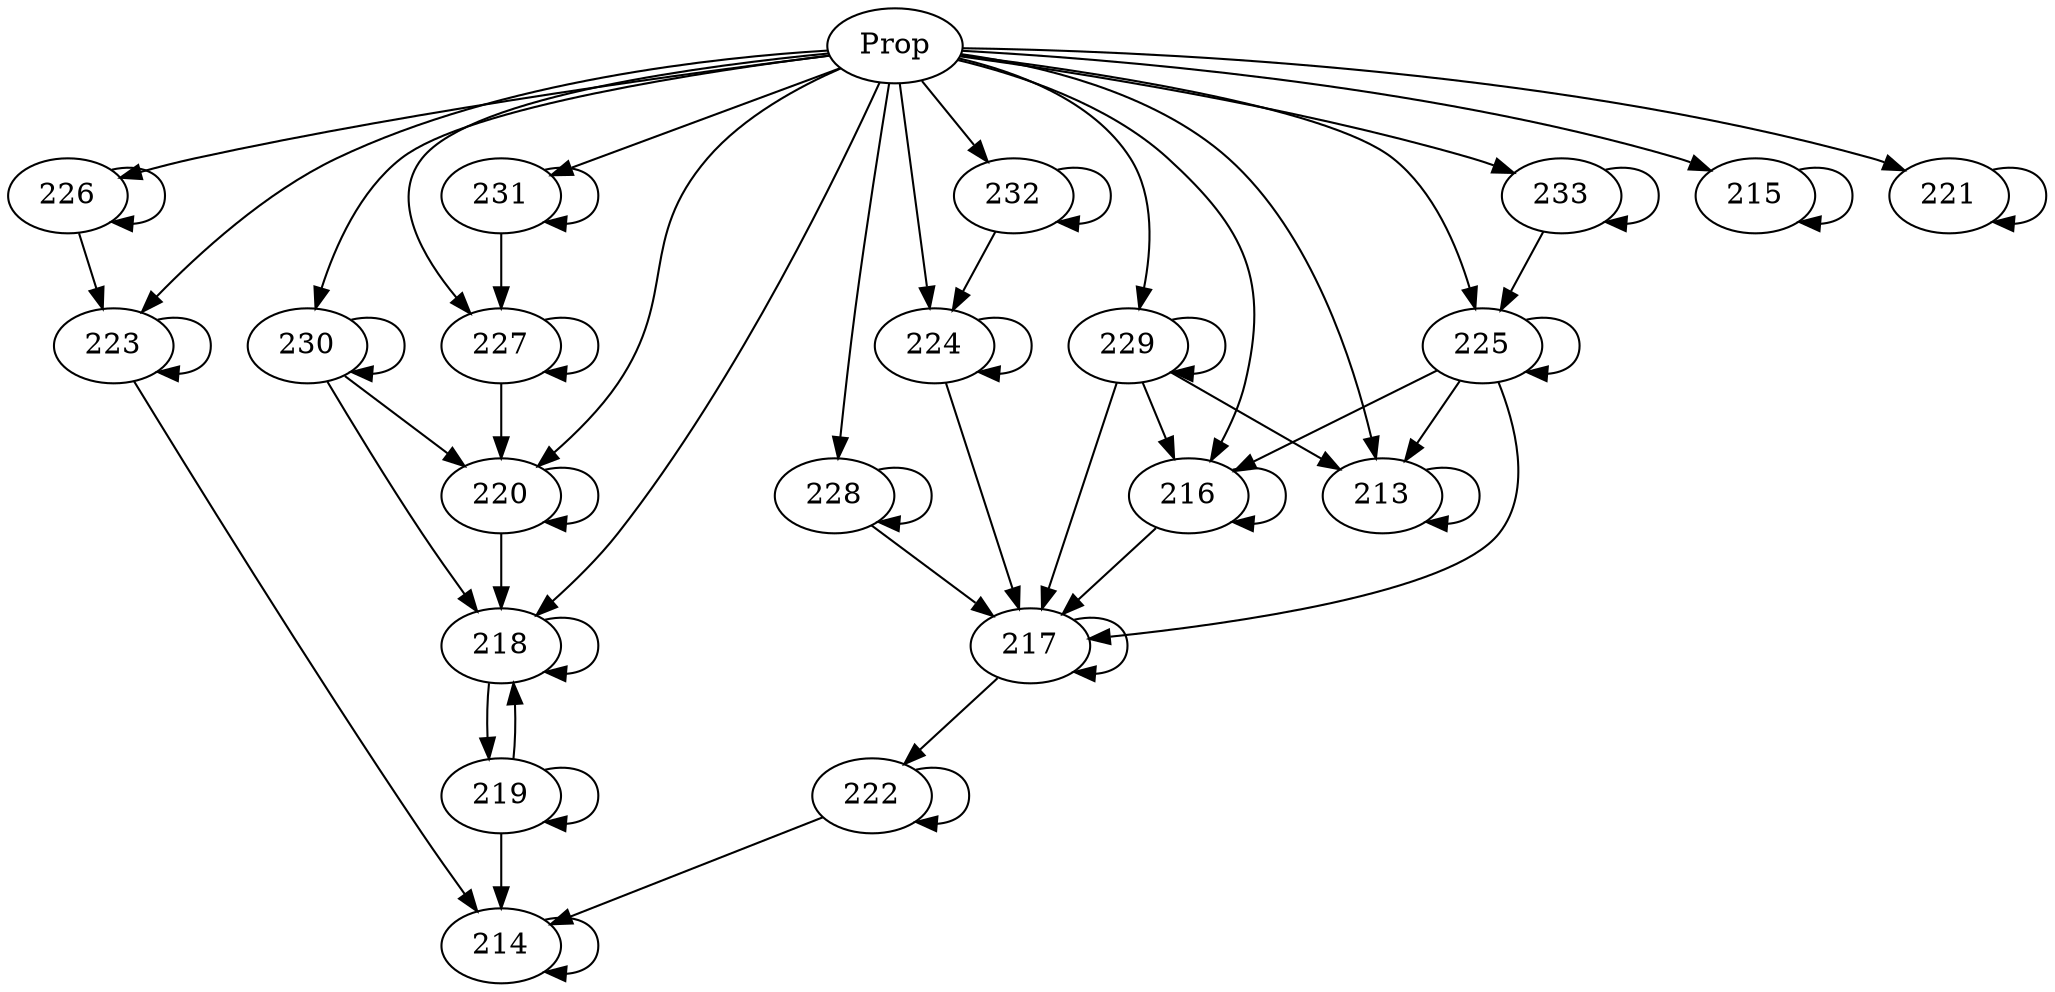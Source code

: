 // Induction Graph of ./tests/bobcount
digraph{
  Prop -> 232
  Prop -> 215
  Prop -> 228
  Prop -> 229
  Prop -> 227
  Prop -> 213
  Prop -> 224
  Prop -> 226
  Prop -> 221
  Prop -> 223
  Prop -> 233
  Prop -> 220
  Prop -> 225
  Prop -> 230
  Prop -> 216
  Prop -> 218
  Prop -> 231
  232 -> 232
  232 -> 224
  215 -> 215
  228 -> 217
  228 -> 228
  229 -> 216
  229 -> 217
  229 -> 213
  229 -> 229
  227 -> 220
  227 -> 227
  213 -> 213
  224 -> 217
  224 -> 224
  226 -> 223
  226 -> 226
  221 -> 221
  223 -> 223
  223 -> 214
  233 -> 233
  233 -> 225
  220 -> 218
  220 -> 220
  225 -> 216
  225 -> 217
  225 -> 213
  225 -> 225
  230 -> 218
  230 -> 220
  230 -> 230
  216 -> 216
  216 -> 217
  218 -> 219
  218 -> 218
  231 -> 231
  231 -> 227
  217 -> 217
  217 -> 222
  214 -> 214
  219 -> 214
  219 -> 219
  219 -> 218
  222 -> 214
  222 -> 222
}